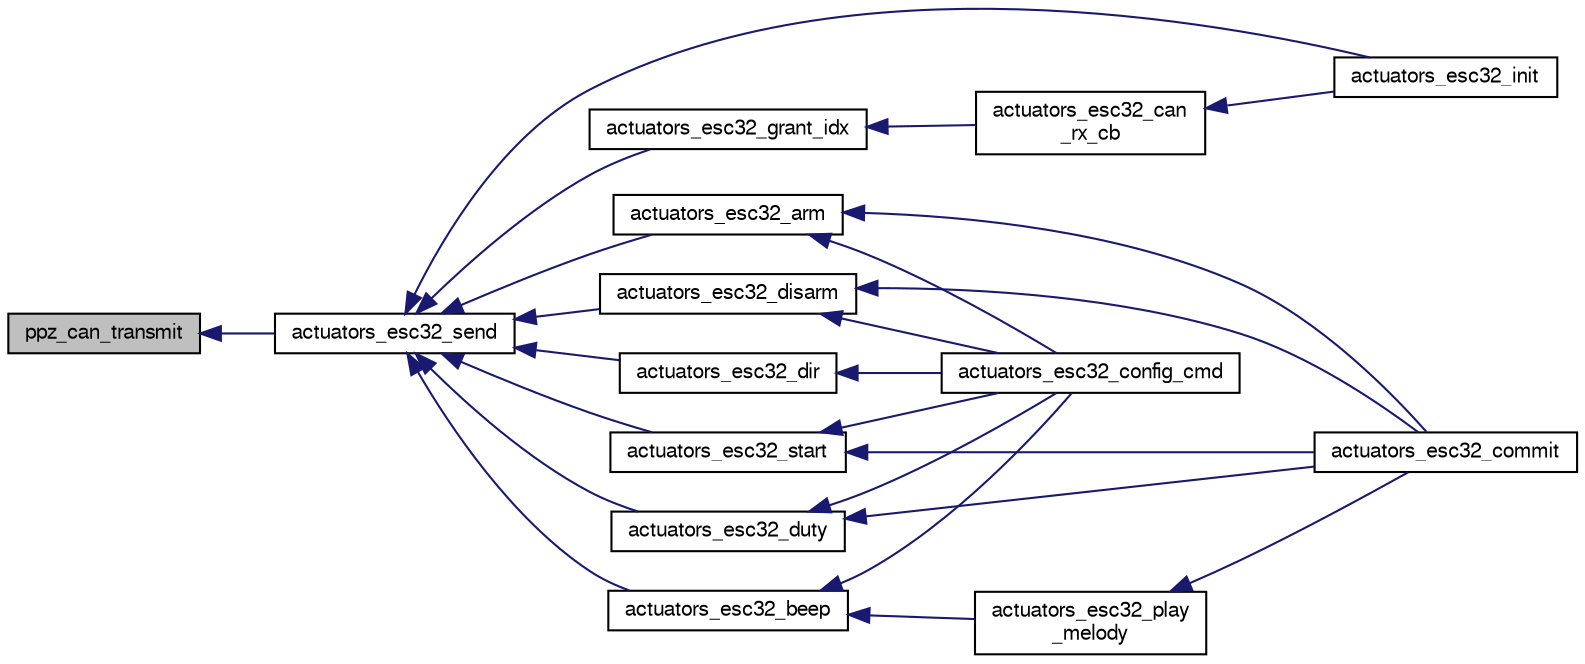 digraph "ppz_can_transmit"
{
  edge [fontname="FreeSans",fontsize="10",labelfontname="FreeSans",labelfontsize="10"];
  node [fontname="FreeSans",fontsize="10",shape=record];
  rankdir="LR";
  Node1 [label="ppz_can_transmit",height=0.2,width=0.4,color="black", fillcolor="grey75", style="filled", fontcolor="black"];
  Node1 -> Node2 [dir="back",color="midnightblue",fontsize="10",style="solid",fontname="FreeSans"];
  Node2 [label="actuators_esc32_send",height=0.2,width=0.4,color="black", fillcolor="white", style="filled",URL="$actuators__esc32_8c.html#a75c8939cf86b3c06fde5ef6ac0dcc621",tooltip="Transmit a message on the CAN bus. "];
  Node2 -> Node3 [dir="back",color="midnightblue",fontsize="10",style="solid",fontname="FreeSans"];
  Node3 [label="actuators_esc32_init",height=0.2,width=0.4,color="black", fillcolor="white", style="filled",URL="$actuators__esc32_8h.html#add58c115774df9caa262424894e2cf56",tooltip="Initializes the ESCs. "];
  Node2 -> Node4 [dir="back",color="midnightblue",fontsize="10",style="solid",fontname="FreeSans"];
  Node4 [label="actuators_esc32_beep",height=0.2,width=0.4,color="black", fillcolor="white", style="filled",URL="$actuators__esc32_8c.html#accbcddb98ed84f6ffd67fd62a0aa6ec9",tooltip="Let an ESC beep for a certain amount of time with a specified frequency(frequency doesn&#39;t really matc..."];
  Node4 -> Node5 [dir="back",color="midnightblue",fontsize="10",style="solid",fontname="FreeSans"];
  Node5 [label="actuators_esc32_config_cmd",height=0.2,width=0.4,color="black", fillcolor="white", style="filled",URL="$actuators__esc32_8h.html#a8d41ab7b14c53b0834f1f238a6528d13",tooltip="When receiving a configuration setting command. "];
  Node4 -> Node6 [dir="back",color="midnightblue",fontsize="10",style="solid",fontname="FreeSans"];
  Node6 [label="actuators_esc32_play\l_melody",height=0.2,width=0.4,color="black", fillcolor="white", style="filled",URL="$actuators__esc32_8c.html#a09aecb001a7e18cb5ad6718d2f9cf139",tooltip="Plays a full melody. "];
  Node6 -> Node7 [dir="back",color="midnightblue",fontsize="10",style="solid",fontname="FreeSans"];
  Node7 [label="actuators_esc32_commit",height=0.2,width=0.4,color="black", fillcolor="white", style="filled",URL="$actuators__esc32_8h.html#a699563136f20e59e607791d62ac81660",tooltip="Commits the commands and sends them to the ESCs. "];
  Node2 -> Node8 [dir="back",color="midnightblue",fontsize="10",style="solid",fontname="FreeSans"];
  Node8 [label="actuators_esc32_arm",height=0.2,width=0.4,color="black", fillcolor="white", style="filled",URL="$actuators__esc32_8c.html#a2cb2dd9eee7094f3f7200f2592d8d237",tooltip="Arms the ESC. "];
  Node8 -> Node5 [dir="back",color="midnightblue",fontsize="10",style="solid",fontname="FreeSans"];
  Node8 -> Node7 [dir="back",color="midnightblue",fontsize="10",style="solid",fontname="FreeSans"];
  Node2 -> Node9 [dir="back",color="midnightblue",fontsize="10",style="solid",fontname="FreeSans"];
  Node9 [label="actuators_esc32_disarm",height=0.2,width=0.4,color="black", fillcolor="white", style="filled",URL="$actuators__esc32_8c.html#a3bb04f25c575660bde096c9613fdf830",tooltip="Disarms the ESC. "];
  Node9 -> Node5 [dir="back",color="midnightblue",fontsize="10",style="solid",fontname="FreeSans"];
  Node9 -> Node7 [dir="back",color="midnightblue",fontsize="10",style="solid",fontname="FreeSans"];
  Node2 -> Node10 [dir="back",color="midnightblue",fontsize="10",style="solid",fontname="FreeSans"];
  Node10 [label="actuators_esc32_start",height=0.2,width=0.4,color="black", fillcolor="white", style="filled",URL="$actuators__esc32_8c.html#a89b5bf5ffc5d58da9cf4cb87217ebadc",tooltip="Starts the ESC (let&#39;s it turn when armed) "];
  Node10 -> Node5 [dir="back",color="midnightblue",fontsize="10",style="solid",fontname="FreeSans"];
  Node10 -> Node7 [dir="back",color="midnightblue",fontsize="10",style="solid",fontname="FreeSans"];
  Node2 -> Node11 [dir="back",color="midnightblue",fontsize="10",style="solid",fontname="FreeSans"];
  Node11 [label="actuators_esc32_duty",height=0.2,width=0.4,color="black", fillcolor="white", style="filled",URL="$actuators__esc32_8c.html#a65aac5d03b776508a6f8513a8889a8f3",tooltip="Set the duty cycle of an ESC. "];
  Node11 -> Node5 [dir="back",color="midnightblue",fontsize="10",style="solid",fontname="FreeSans"];
  Node11 -> Node7 [dir="back",color="midnightblue",fontsize="10",style="solid",fontname="FreeSans"];
  Node2 -> Node12 [dir="back",color="midnightblue",fontsize="10",style="solid",fontname="FreeSans"];
  Node12 [label="actuators_esc32_dir",height=0.2,width=0.4,color="black", fillcolor="white", style="filled",URL="$actuators__esc32_8c.html#a149a983edfeaa8eb144ea4866e8f1245",tooltip="Changes the direction the ESC is turing. "];
  Node12 -> Node5 [dir="back",color="midnightblue",fontsize="10",style="solid",fontname="FreeSans"];
  Node2 -> Node13 [dir="back",color="midnightblue",fontsize="10",style="solid",fontname="FreeSans"];
  Node13 [label="actuators_esc32_grant_idx",height=0.2,width=0.4,color="black", fillcolor="white", style="filled",URL="$actuators__esc32_8c.html#ae2311b30f312b1a622644defc5d02af3",tooltip="When we receive a message to grant an id. "];
  Node13 -> Node14 [dir="back",color="midnightblue",fontsize="10",style="solid",fontname="FreeSans"];
  Node14 [label="actuators_esc32_can\l_rx_cb",height=0.2,width=0.4,color="black", fillcolor="white", style="filled",URL="$actuators__esc32_8c.html#ad4cda969a3da2d7d9a00391905163e2b",tooltip="When receiving messages on the CAN bus. "];
  Node14 -> Node3 [dir="back",color="midnightblue",fontsize="10",style="solid",fontname="FreeSans"];
}
